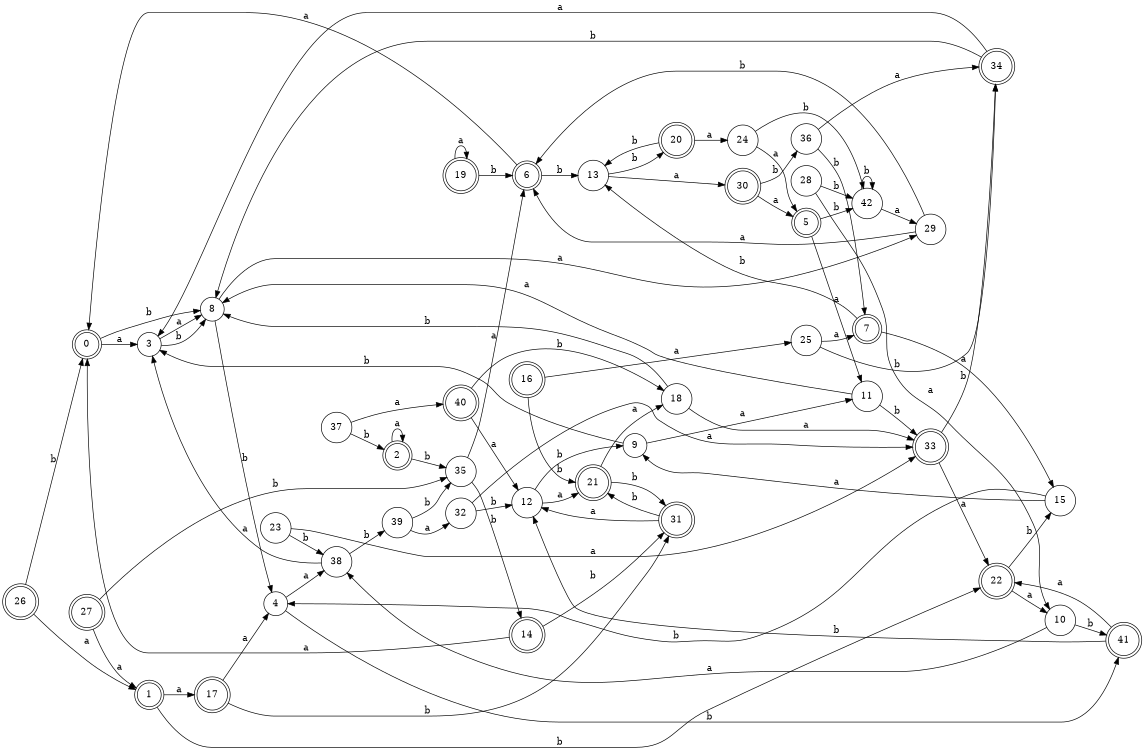 digraph n35_4 {
__start0 [label="" shape="none"];

rankdir=LR;
size="8,5";

s0 [style="rounded,filled", color="black", fillcolor="white" shape="doublecircle", label="0"];
s1 [style="rounded,filled", color="black", fillcolor="white" shape="doublecircle", label="1"];
s2 [style="rounded,filled", color="black", fillcolor="white" shape="doublecircle", label="2"];
s3 [style="filled", color="black", fillcolor="white" shape="circle", label="3"];
s4 [style="filled", color="black", fillcolor="white" shape="circle", label="4"];
s5 [style="rounded,filled", color="black", fillcolor="white" shape="doublecircle", label="5"];
s6 [style="rounded,filled", color="black", fillcolor="white" shape="doublecircle", label="6"];
s7 [style="rounded,filled", color="black", fillcolor="white" shape="doublecircle", label="7"];
s8 [style="filled", color="black", fillcolor="white" shape="circle", label="8"];
s9 [style="filled", color="black", fillcolor="white" shape="circle", label="9"];
s10 [style="filled", color="black", fillcolor="white" shape="circle", label="10"];
s11 [style="filled", color="black", fillcolor="white" shape="circle", label="11"];
s12 [style="filled", color="black", fillcolor="white" shape="circle", label="12"];
s13 [style="filled", color="black", fillcolor="white" shape="circle", label="13"];
s14 [style="rounded,filled", color="black", fillcolor="white" shape="doublecircle", label="14"];
s15 [style="filled", color="black", fillcolor="white" shape="circle", label="15"];
s16 [style="rounded,filled", color="black", fillcolor="white" shape="doublecircle", label="16"];
s17 [style="rounded,filled", color="black", fillcolor="white" shape="doublecircle", label="17"];
s18 [style="filled", color="black", fillcolor="white" shape="circle", label="18"];
s19 [style="rounded,filled", color="black", fillcolor="white" shape="doublecircle", label="19"];
s20 [style="rounded,filled", color="black", fillcolor="white" shape="doublecircle", label="20"];
s21 [style="rounded,filled", color="black", fillcolor="white" shape="doublecircle", label="21"];
s22 [style="rounded,filled", color="black", fillcolor="white" shape="doublecircle", label="22"];
s23 [style="filled", color="black", fillcolor="white" shape="circle", label="23"];
s24 [style="filled", color="black", fillcolor="white" shape="circle", label="24"];
s25 [style="filled", color="black", fillcolor="white" shape="circle", label="25"];
s26 [style="rounded,filled", color="black", fillcolor="white" shape="doublecircle", label="26"];
s27 [style="rounded,filled", color="black", fillcolor="white" shape="doublecircle", label="27"];
s28 [style="filled", color="black", fillcolor="white" shape="circle", label="28"];
s29 [style="filled", color="black", fillcolor="white" shape="circle", label="29"];
s30 [style="rounded,filled", color="black", fillcolor="white" shape="doublecircle", label="30"];
s31 [style="rounded,filled", color="black", fillcolor="white" shape="doublecircle", label="31"];
s32 [style="filled", color="black", fillcolor="white" shape="circle", label="32"];
s33 [style="rounded,filled", color="black", fillcolor="white" shape="doublecircle", label="33"];
s34 [style="rounded,filled", color="black", fillcolor="white" shape="doublecircle", label="34"];
s35 [style="filled", color="black", fillcolor="white" shape="circle", label="35"];
s36 [style="filled", color="black", fillcolor="white" shape="circle", label="36"];
s37 [style="filled", color="black", fillcolor="white" shape="circle", label="37"];
s38 [style="filled", color="black", fillcolor="white" shape="circle", label="38"];
s39 [style="filled", color="black", fillcolor="white" shape="circle", label="39"];
s40 [style="rounded,filled", color="black", fillcolor="white" shape="doublecircle", label="40"];
s41 [style="rounded,filled", color="black", fillcolor="white" shape="doublecircle", label="41"];
s42 [style="filled", color="black", fillcolor="white" shape="circle", label="42"];
s0 -> s3 [label="a"];
s0 -> s8 [label="b"];
s1 -> s17 [label="a"];
s1 -> s22 [label="b"];
s2 -> s2 [label="a"];
s2 -> s35 [label="b"];
s3 -> s8 [label="a"];
s3 -> s8 [label="b"];
s4 -> s38 [label="a"];
s4 -> s41 [label="b"];
s5 -> s11 [label="a"];
s5 -> s42 [label="b"];
s6 -> s0 [label="a"];
s6 -> s13 [label="b"];
s7 -> s15 [label="a"];
s7 -> s13 [label="b"];
s8 -> s29 [label="a"];
s8 -> s4 [label="b"];
s9 -> s11 [label="a"];
s9 -> s3 [label="b"];
s10 -> s38 [label="a"];
s10 -> s41 [label="b"];
s11 -> s8 [label="a"];
s11 -> s33 [label="b"];
s12 -> s21 [label="a"];
s12 -> s9 [label="b"];
s13 -> s30 [label="a"];
s13 -> s20 [label="b"];
s14 -> s0 [label="a"];
s14 -> s31 [label="b"];
s15 -> s9 [label="a"];
s15 -> s4 [label="b"];
s16 -> s25 [label="a"];
s16 -> s21 [label="b"];
s17 -> s4 [label="a"];
s17 -> s31 [label="b"];
s18 -> s33 [label="a"];
s18 -> s8 [label="b"];
s19 -> s19 [label="a"];
s19 -> s6 [label="b"];
s20 -> s24 [label="a"];
s20 -> s13 [label="b"];
s21 -> s18 [label="a"];
s21 -> s31 [label="b"];
s22 -> s10 [label="a"];
s22 -> s15 [label="b"];
s23 -> s33 [label="a"];
s23 -> s38 [label="b"];
s24 -> s5 [label="a"];
s24 -> s42 [label="b"];
s25 -> s7 [label="a"];
s25 -> s34 [label="b"];
s26 -> s1 [label="a"];
s26 -> s0 [label="b"];
s27 -> s1 [label="a"];
s27 -> s35 [label="b"];
s28 -> s10 [label="a"];
s28 -> s42 [label="b"];
s29 -> s6 [label="a"];
s29 -> s6 [label="b"];
s30 -> s5 [label="a"];
s30 -> s36 [label="b"];
s31 -> s12 [label="a"];
s31 -> s21 [label="b"];
s32 -> s33 [label="a"];
s32 -> s12 [label="b"];
s33 -> s22 [label="a"];
s33 -> s34 [label="b"];
s34 -> s3 [label="a"];
s34 -> s8 [label="b"];
s35 -> s6 [label="a"];
s35 -> s14 [label="b"];
s36 -> s34 [label="a"];
s36 -> s7 [label="b"];
s37 -> s40 [label="a"];
s37 -> s2 [label="b"];
s38 -> s3 [label="a"];
s38 -> s39 [label="b"];
s39 -> s32 [label="a"];
s39 -> s35 [label="b"];
s40 -> s12 [label="a"];
s40 -> s18 [label="b"];
s41 -> s22 [label="a"];
s41 -> s12 [label="b"];
s42 -> s29 [label="a"];
s42 -> s42 [label="b"];

}